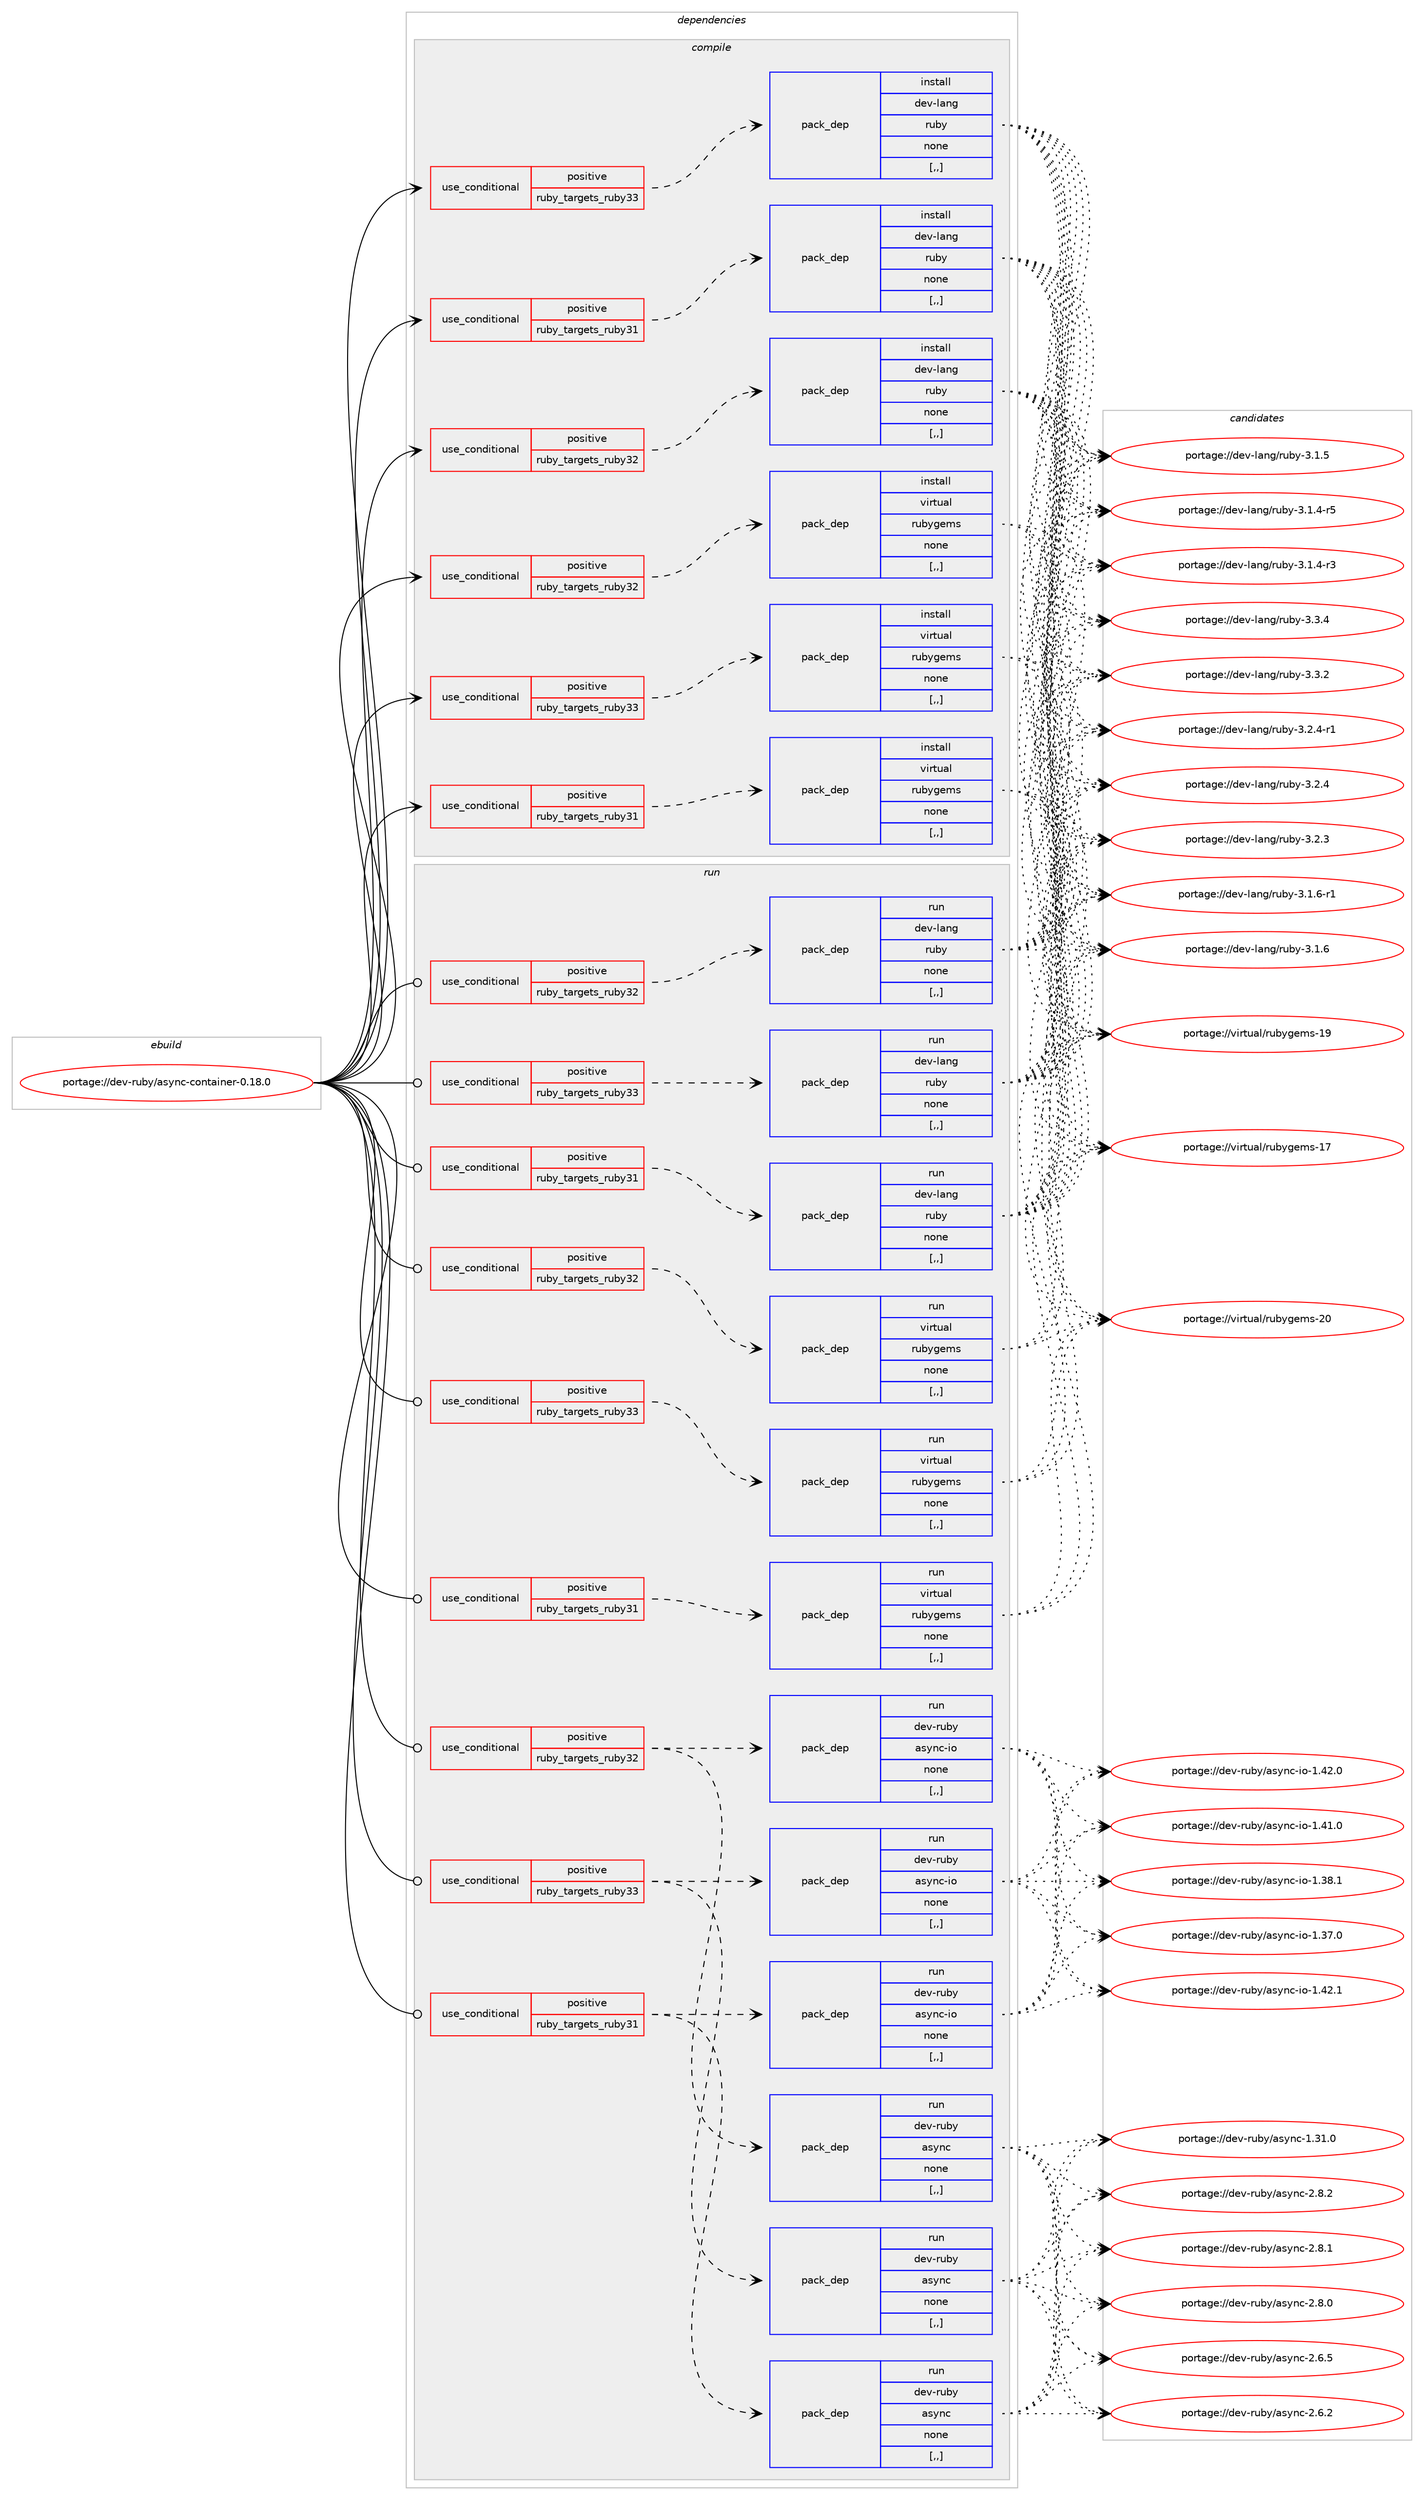 digraph prolog {

# *************
# Graph options
# *************

newrank=true;
concentrate=true;
compound=true;
graph [rankdir=LR,fontname=Helvetica,fontsize=10,ranksep=1.5];#, ranksep=2.5, nodesep=0.2];
edge  [arrowhead=vee];
node  [fontname=Helvetica,fontsize=10];

# **********
# The ebuild
# **********

subgraph cluster_leftcol {
color=gray;
label=<<i>ebuild</i>>;
id [label="portage://dev-ruby/async-container-0.18.0", color=red, width=4, href="../dev-ruby/async-container-0.18.0.svg"];
}

# ****************
# The dependencies
# ****************

subgraph cluster_midcol {
color=gray;
label=<<i>dependencies</i>>;
subgraph cluster_compile {
fillcolor="#eeeeee";
style=filled;
label=<<i>compile</i>>;
subgraph cond44401 {
dependency176472 [label=<<TABLE BORDER="0" CELLBORDER="1" CELLSPACING="0" CELLPADDING="4"><TR><TD ROWSPAN="3" CELLPADDING="10">use_conditional</TD></TR><TR><TD>positive</TD></TR><TR><TD>ruby_targets_ruby31</TD></TR></TABLE>>, shape=none, color=red];
subgraph pack130780 {
dependency176473 [label=<<TABLE BORDER="0" CELLBORDER="1" CELLSPACING="0" CELLPADDING="4" WIDTH="220"><TR><TD ROWSPAN="6" CELLPADDING="30">pack_dep</TD></TR><TR><TD WIDTH="110">install</TD></TR><TR><TD>dev-lang</TD></TR><TR><TD>ruby</TD></TR><TR><TD>none</TD></TR><TR><TD>[,,]</TD></TR></TABLE>>, shape=none, color=blue];
}
dependency176472:e -> dependency176473:w [weight=20,style="dashed",arrowhead="vee"];
}
id:e -> dependency176472:w [weight=20,style="solid",arrowhead="vee"];
subgraph cond44402 {
dependency176474 [label=<<TABLE BORDER="0" CELLBORDER="1" CELLSPACING="0" CELLPADDING="4"><TR><TD ROWSPAN="3" CELLPADDING="10">use_conditional</TD></TR><TR><TD>positive</TD></TR><TR><TD>ruby_targets_ruby31</TD></TR></TABLE>>, shape=none, color=red];
subgraph pack130781 {
dependency176475 [label=<<TABLE BORDER="0" CELLBORDER="1" CELLSPACING="0" CELLPADDING="4" WIDTH="220"><TR><TD ROWSPAN="6" CELLPADDING="30">pack_dep</TD></TR><TR><TD WIDTH="110">install</TD></TR><TR><TD>virtual</TD></TR><TR><TD>rubygems</TD></TR><TR><TD>none</TD></TR><TR><TD>[,,]</TD></TR></TABLE>>, shape=none, color=blue];
}
dependency176474:e -> dependency176475:w [weight=20,style="dashed",arrowhead="vee"];
}
id:e -> dependency176474:w [weight=20,style="solid",arrowhead="vee"];
subgraph cond44403 {
dependency176476 [label=<<TABLE BORDER="0" CELLBORDER="1" CELLSPACING="0" CELLPADDING="4"><TR><TD ROWSPAN="3" CELLPADDING="10">use_conditional</TD></TR><TR><TD>positive</TD></TR><TR><TD>ruby_targets_ruby32</TD></TR></TABLE>>, shape=none, color=red];
subgraph pack130782 {
dependency176477 [label=<<TABLE BORDER="0" CELLBORDER="1" CELLSPACING="0" CELLPADDING="4" WIDTH="220"><TR><TD ROWSPAN="6" CELLPADDING="30">pack_dep</TD></TR><TR><TD WIDTH="110">install</TD></TR><TR><TD>dev-lang</TD></TR><TR><TD>ruby</TD></TR><TR><TD>none</TD></TR><TR><TD>[,,]</TD></TR></TABLE>>, shape=none, color=blue];
}
dependency176476:e -> dependency176477:w [weight=20,style="dashed",arrowhead="vee"];
}
id:e -> dependency176476:w [weight=20,style="solid",arrowhead="vee"];
subgraph cond44404 {
dependency176478 [label=<<TABLE BORDER="0" CELLBORDER="1" CELLSPACING="0" CELLPADDING="4"><TR><TD ROWSPAN="3" CELLPADDING="10">use_conditional</TD></TR><TR><TD>positive</TD></TR><TR><TD>ruby_targets_ruby32</TD></TR></TABLE>>, shape=none, color=red];
subgraph pack130783 {
dependency176479 [label=<<TABLE BORDER="0" CELLBORDER="1" CELLSPACING="0" CELLPADDING="4" WIDTH="220"><TR><TD ROWSPAN="6" CELLPADDING="30">pack_dep</TD></TR><TR><TD WIDTH="110">install</TD></TR><TR><TD>virtual</TD></TR><TR><TD>rubygems</TD></TR><TR><TD>none</TD></TR><TR><TD>[,,]</TD></TR></TABLE>>, shape=none, color=blue];
}
dependency176478:e -> dependency176479:w [weight=20,style="dashed",arrowhead="vee"];
}
id:e -> dependency176478:w [weight=20,style="solid",arrowhead="vee"];
subgraph cond44405 {
dependency176480 [label=<<TABLE BORDER="0" CELLBORDER="1" CELLSPACING="0" CELLPADDING="4"><TR><TD ROWSPAN="3" CELLPADDING="10">use_conditional</TD></TR><TR><TD>positive</TD></TR><TR><TD>ruby_targets_ruby33</TD></TR></TABLE>>, shape=none, color=red];
subgraph pack130784 {
dependency176481 [label=<<TABLE BORDER="0" CELLBORDER="1" CELLSPACING="0" CELLPADDING="4" WIDTH="220"><TR><TD ROWSPAN="6" CELLPADDING="30">pack_dep</TD></TR><TR><TD WIDTH="110">install</TD></TR><TR><TD>dev-lang</TD></TR><TR><TD>ruby</TD></TR><TR><TD>none</TD></TR><TR><TD>[,,]</TD></TR></TABLE>>, shape=none, color=blue];
}
dependency176480:e -> dependency176481:w [weight=20,style="dashed",arrowhead="vee"];
}
id:e -> dependency176480:w [weight=20,style="solid",arrowhead="vee"];
subgraph cond44406 {
dependency176482 [label=<<TABLE BORDER="0" CELLBORDER="1" CELLSPACING="0" CELLPADDING="4"><TR><TD ROWSPAN="3" CELLPADDING="10">use_conditional</TD></TR><TR><TD>positive</TD></TR><TR><TD>ruby_targets_ruby33</TD></TR></TABLE>>, shape=none, color=red];
subgraph pack130785 {
dependency176483 [label=<<TABLE BORDER="0" CELLBORDER="1" CELLSPACING="0" CELLPADDING="4" WIDTH="220"><TR><TD ROWSPAN="6" CELLPADDING="30">pack_dep</TD></TR><TR><TD WIDTH="110">install</TD></TR><TR><TD>virtual</TD></TR><TR><TD>rubygems</TD></TR><TR><TD>none</TD></TR><TR><TD>[,,]</TD></TR></TABLE>>, shape=none, color=blue];
}
dependency176482:e -> dependency176483:w [weight=20,style="dashed",arrowhead="vee"];
}
id:e -> dependency176482:w [weight=20,style="solid",arrowhead="vee"];
}
subgraph cluster_compileandrun {
fillcolor="#eeeeee";
style=filled;
label=<<i>compile and run</i>>;
}
subgraph cluster_run {
fillcolor="#eeeeee";
style=filled;
label=<<i>run</i>>;
subgraph cond44407 {
dependency176484 [label=<<TABLE BORDER="0" CELLBORDER="1" CELLSPACING="0" CELLPADDING="4"><TR><TD ROWSPAN="3" CELLPADDING="10">use_conditional</TD></TR><TR><TD>positive</TD></TR><TR><TD>ruby_targets_ruby31</TD></TR></TABLE>>, shape=none, color=red];
subgraph pack130786 {
dependency176485 [label=<<TABLE BORDER="0" CELLBORDER="1" CELLSPACING="0" CELLPADDING="4" WIDTH="220"><TR><TD ROWSPAN="6" CELLPADDING="30">pack_dep</TD></TR><TR><TD WIDTH="110">run</TD></TR><TR><TD>dev-lang</TD></TR><TR><TD>ruby</TD></TR><TR><TD>none</TD></TR><TR><TD>[,,]</TD></TR></TABLE>>, shape=none, color=blue];
}
dependency176484:e -> dependency176485:w [weight=20,style="dashed",arrowhead="vee"];
}
id:e -> dependency176484:w [weight=20,style="solid",arrowhead="odot"];
subgraph cond44408 {
dependency176486 [label=<<TABLE BORDER="0" CELLBORDER="1" CELLSPACING="0" CELLPADDING="4"><TR><TD ROWSPAN="3" CELLPADDING="10">use_conditional</TD></TR><TR><TD>positive</TD></TR><TR><TD>ruby_targets_ruby31</TD></TR></TABLE>>, shape=none, color=red];
subgraph pack130787 {
dependency176487 [label=<<TABLE BORDER="0" CELLBORDER="1" CELLSPACING="0" CELLPADDING="4" WIDTH="220"><TR><TD ROWSPAN="6" CELLPADDING="30">pack_dep</TD></TR><TR><TD WIDTH="110">run</TD></TR><TR><TD>dev-ruby</TD></TR><TR><TD>async</TD></TR><TR><TD>none</TD></TR><TR><TD>[,,]</TD></TR></TABLE>>, shape=none, color=blue];
}
dependency176486:e -> dependency176487:w [weight=20,style="dashed",arrowhead="vee"];
subgraph pack130788 {
dependency176488 [label=<<TABLE BORDER="0" CELLBORDER="1" CELLSPACING="0" CELLPADDING="4" WIDTH="220"><TR><TD ROWSPAN="6" CELLPADDING="30">pack_dep</TD></TR><TR><TD WIDTH="110">run</TD></TR><TR><TD>dev-ruby</TD></TR><TR><TD>async-io</TD></TR><TR><TD>none</TD></TR><TR><TD>[,,]</TD></TR></TABLE>>, shape=none, color=blue];
}
dependency176486:e -> dependency176488:w [weight=20,style="dashed",arrowhead="vee"];
}
id:e -> dependency176486:w [weight=20,style="solid",arrowhead="odot"];
subgraph cond44409 {
dependency176489 [label=<<TABLE BORDER="0" CELLBORDER="1" CELLSPACING="0" CELLPADDING="4"><TR><TD ROWSPAN="3" CELLPADDING="10">use_conditional</TD></TR><TR><TD>positive</TD></TR><TR><TD>ruby_targets_ruby31</TD></TR></TABLE>>, shape=none, color=red];
subgraph pack130789 {
dependency176490 [label=<<TABLE BORDER="0" CELLBORDER="1" CELLSPACING="0" CELLPADDING="4" WIDTH="220"><TR><TD ROWSPAN="6" CELLPADDING="30">pack_dep</TD></TR><TR><TD WIDTH="110">run</TD></TR><TR><TD>virtual</TD></TR><TR><TD>rubygems</TD></TR><TR><TD>none</TD></TR><TR><TD>[,,]</TD></TR></TABLE>>, shape=none, color=blue];
}
dependency176489:e -> dependency176490:w [weight=20,style="dashed",arrowhead="vee"];
}
id:e -> dependency176489:w [weight=20,style="solid",arrowhead="odot"];
subgraph cond44410 {
dependency176491 [label=<<TABLE BORDER="0" CELLBORDER="1" CELLSPACING="0" CELLPADDING="4"><TR><TD ROWSPAN="3" CELLPADDING="10">use_conditional</TD></TR><TR><TD>positive</TD></TR><TR><TD>ruby_targets_ruby32</TD></TR></TABLE>>, shape=none, color=red];
subgraph pack130790 {
dependency176492 [label=<<TABLE BORDER="0" CELLBORDER="1" CELLSPACING="0" CELLPADDING="4" WIDTH="220"><TR><TD ROWSPAN="6" CELLPADDING="30">pack_dep</TD></TR><TR><TD WIDTH="110">run</TD></TR><TR><TD>dev-lang</TD></TR><TR><TD>ruby</TD></TR><TR><TD>none</TD></TR><TR><TD>[,,]</TD></TR></TABLE>>, shape=none, color=blue];
}
dependency176491:e -> dependency176492:w [weight=20,style="dashed",arrowhead="vee"];
}
id:e -> dependency176491:w [weight=20,style="solid",arrowhead="odot"];
subgraph cond44411 {
dependency176493 [label=<<TABLE BORDER="0" CELLBORDER="1" CELLSPACING="0" CELLPADDING="4"><TR><TD ROWSPAN="3" CELLPADDING="10">use_conditional</TD></TR><TR><TD>positive</TD></TR><TR><TD>ruby_targets_ruby32</TD></TR></TABLE>>, shape=none, color=red];
subgraph pack130791 {
dependency176494 [label=<<TABLE BORDER="0" CELLBORDER="1" CELLSPACING="0" CELLPADDING="4" WIDTH="220"><TR><TD ROWSPAN="6" CELLPADDING="30">pack_dep</TD></TR><TR><TD WIDTH="110">run</TD></TR><TR><TD>dev-ruby</TD></TR><TR><TD>async</TD></TR><TR><TD>none</TD></TR><TR><TD>[,,]</TD></TR></TABLE>>, shape=none, color=blue];
}
dependency176493:e -> dependency176494:w [weight=20,style="dashed",arrowhead="vee"];
subgraph pack130792 {
dependency176495 [label=<<TABLE BORDER="0" CELLBORDER="1" CELLSPACING="0" CELLPADDING="4" WIDTH="220"><TR><TD ROWSPAN="6" CELLPADDING="30">pack_dep</TD></TR><TR><TD WIDTH="110">run</TD></TR><TR><TD>dev-ruby</TD></TR><TR><TD>async-io</TD></TR><TR><TD>none</TD></TR><TR><TD>[,,]</TD></TR></TABLE>>, shape=none, color=blue];
}
dependency176493:e -> dependency176495:w [weight=20,style="dashed",arrowhead="vee"];
}
id:e -> dependency176493:w [weight=20,style="solid",arrowhead="odot"];
subgraph cond44412 {
dependency176496 [label=<<TABLE BORDER="0" CELLBORDER="1" CELLSPACING="0" CELLPADDING="4"><TR><TD ROWSPAN="3" CELLPADDING="10">use_conditional</TD></TR><TR><TD>positive</TD></TR><TR><TD>ruby_targets_ruby32</TD></TR></TABLE>>, shape=none, color=red];
subgraph pack130793 {
dependency176497 [label=<<TABLE BORDER="0" CELLBORDER="1" CELLSPACING="0" CELLPADDING="4" WIDTH="220"><TR><TD ROWSPAN="6" CELLPADDING="30">pack_dep</TD></TR><TR><TD WIDTH="110">run</TD></TR><TR><TD>virtual</TD></TR><TR><TD>rubygems</TD></TR><TR><TD>none</TD></TR><TR><TD>[,,]</TD></TR></TABLE>>, shape=none, color=blue];
}
dependency176496:e -> dependency176497:w [weight=20,style="dashed",arrowhead="vee"];
}
id:e -> dependency176496:w [weight=20,style="solid",arrowhead="odot"];
subgraph cond44413 {
dependency176498 [label=<<TABLE BORDER="0" CELLBORDER="1" CELLSPACING="0" CELLPADDING="4"><TR><TD ROWSPAN="3" CELLPADDING="10">use_conditional</TD></TR><TR><TD>positive</TD></TR><TR><TD>ruby_targets_ruby33</TD></TR></TABLE>>, shape=none, color=red];
subgraph pack130794 {
dependency176499 [label=<<TABLE BORDER="0" CELLBORDER="1" CELLSPACING="0" CELLPADDING="4" WIDTH="220"><TR><TD ROWSPAN="6" CELLPADDING="30">pack_dep</TD></TR><TR><TD WIDTH="110">run</TD></TR><TR><TD>dev-lang</TD></TR><TR><TD>ruby</TD></TR><TR><TD>none</TD></TR><TR><TD>[,,]</TD></TR></TABLE>>, shape=none, color=blue];
}
dependency176498:e -> dependency176499:w [weight=20,style="dashed",arrowhead="vee"];
}
id:e -> dependency176498:w [weight=20,style="solid",arrowhead="odot"];
subgraph cond44414 {
dependency176500 [label=<<TABLE BORDER="0" CELLBORDER="1" CELLSPACING="0" CELLPADDING="4"><TR><TD ROWSPAN="3" CELLPADDING="10">use_conditional</TD></TR><TR><TD>positive</TD></TR><TR><TD>ruby_targets_ruby33</TD></TR></TABLE>>, shape=none, color=red];
subgraph pack130795 {
dependency176501 [label=<<TABLE BORDER="0" CELLBORDER="1" CELLSPACING="0" CELLPADDING="4" WIDTH="220"><TR><TD ROWSPAN="6" CELLPADDING="30">pack_dep</TD></TR><TR><TD WIDTH="110">run</TD></TR><TR><TD>dev-ruby</TD></TR><TR><TD>async</TD></TR><TR><TD>none</TD></TR><TR><TD>[,,]</TD></TR></TABLE>>, shape=none, color=blue];
}
dependency176500:e -> dependency176501:w [weight=20,style="dashed",arrowhead="vee"];
subgraph pack130796 {
dependency176502 [label=<<TABLE BORDER="0" CELLBORDER="1" CELLSPACING="0" CELLPADDING="4" WIDTH="220"><TR><TD ROWSPAN="6" CELLPADDING="30">pack_dep</TD></TR><TR><TD WIDTH="110">run</TD></TR><TR><TD>dev-ruby</TD></TR><TR><TD>async-io</TD></TR><TR><TD>none</TD></TR><TR><TD>[,,]</TD></TR></TABLE>>, shape=none, color=blue];
}
dependency176500:e -> dependency176502:w [weight=20,style="dashed",arrowhead="vee"];
}
id:e -> dependency176500:w [weight=20,style="solid",arrowhead="odot"];
subgraph cond44415 {
dependency176503 [label=<<TABLE BORDER="0" CELLBORDER="1" CELLSPACING="0" CELLPADDING="4"><TR><TD ROWSPAN="3" CELLPADDING="10">use_conditional</TD></TR><TR><TD>positive</TD></TR><TR><TD>ruby_targets_ruby33</TD></TR></TABLE>>, shape=none, color=red];
subgraph pack130797 {
dependency176504 [label=<<TABLE BORDER="0" CELLBORDER="1" CELLSPACING="0" CELLPADDING="4" WIDTH="220"><TR><TD ROWSPAN="6" CELLPADDING="30">pack_dep</TD></TR><TR><TD WIDTH="110">run</TD></TR><TR><TD>virtual</TD></TR><TR><TD>rubygems</TD></TR><TR><TD>none</TD></TR><TR><TD>[,,]</TD></TR></TABLE>>, shape=none, color=blue];
}
dependency176503:e -> dependency176504:w [weight=20,style="dashed",arrowhead="vee"];
}
id:e -> dependency176503:w [weight=20,style="solid",arrowhead="odot"];
}
}

# **************
# The candidates
# **************

subgraph cluster_choices {
rank=same;
color=gray;
label=<<i>candidates</i>>;

subgraph choice130780 {
color=black;
nodesep=1;
choice10010111845108971101034711411798121455146514652 [label="portage://dev-lang/ruby-3.3.4", color=red, width=4,href="../dev-lang/ruby-3.3.4.svg"];
choice10010111845108971101034711411798121455146514650 [label="portage://dev-lang/ruby-3.3.2", color=red, width=4,href="../dev-lang/ruby-3.3.2.svg"];
choice100101118451089711010347114117981214551465046524511449 [label="portage://dev-lang/ruby-3.2.4-r1", color=red, width=4,href="../dev-lang/ruby-3.2.4-r1.svg"];
choice10010111845108971101034711411798121455146504652 [label="portage://dev-lang/ruby-3.2.4", color=red, width=4,href="../dev-lang/ruby-3.2.4.svg"];
choice10010111845108971101034711411798121455146504651 [label="portage://dev-lang/ruby-3.2.3", color=red, width=4,href="../dev-lang/ruby-3.2.3.svg"];
choice100101118451089711010347114117981214551464946544511449 [label="portage://dev-lang/ruby-3.1.6-r1", color=red, width=4,href="../dev-lang/ruby-3.1.6-r1.svg"];
choice10010111845108971101034711411798121455146494654 [label="portage://dev-lang/ruby-3.1.6", color=red, width=4,href="../dev-lang/ruby-3.1.6.svg"];
choice10010111845108971101034711411798121455146494653 [label="portage://dev-lang/ruby-3.1.5", color=red, width=4,href="../dev-lang/ruby-3.1.5.svg"];
choice100101118451089711010347114117981214551464946524511453 [label="portage://dev-lang/ruby-3.1.4-r5", color=red, width=4,href="../dev-lang/ruby-3.1.4-r5.svg"];
choice100101118451089711010347114117981214551464946524511451 [label="portage://dev-lang/ruby-3.1.4-r3", color=red, width=4,href="../dev-lang/ruby-3.1.4-r3.svg"];
dependency176473:e -> choice10010111845108971101034711411798121455146514652:w [style=dotted,weight="100"];
dependency176473:e -> choice10010111845108971101034711411798121455146514650:w [style=dotted,weight="100"];
dependency176473:e -> choice100101118451089711010347114117981214551465046524511449:w [style=dotted,weight="100"];
dependency176473:e -> choice10010111845108971101034711411798121455146504652:w [style=dotted,weight="100"];
dependency176473:e -> choice10010111845108971101034711411798121455146504651:w [style=dotted,weight="100"];
dependency176473:e -> choice100101118451089711010347114117981214551464946544511449:w [style=dotted,weight="100"];
dependency176473:e -> choice10010111845108971101034711411798121455146494654:w [style=dotted,weight="100"];
dependency176473:e -> choice10010111845108971101034711411798121455146494653:w [style=dotted,weight="100"];
dependency176473:e -> choice100101118451089711010347114117981214551464946524511453:w [style=dotted,weight="100"];
dependency176473:e -> choice100101118451089711010347114117981214551464946524511451:w [style=dotted,weight="100"];
}
subgraph choice130781 {
color=black;
nodesep=1;
choice118105114116117971084711411798121103101109115455048 [label="portage://virtual/rubygems-20", color=red, width=4,href="../virtual/rubygems-20.svg"];
choice118105114116117971084711411798121103101109115454957 [label="portage://virtual/rubygems-19", color=red, width=4,href="../virtual/rubygems-19.svg"];
choice118105114116117971084711411798121103101109115454955 [label="portage://virtual/rubygems-17", color=red, width=4,href="../virtual/rubygems-17.svg"];
dependency176475:e -> choice118105114116117971084711411798121103101109115455048:w [style=dotted,weight="100"];
dependency176475:e -> choice118105114116117971084711411798121103101109115454957:w [style=dotted,weight="100"];
dependency176475:e -> choice118105114116117971084711411798121103101109115454955:w [style=dotted,weight="100"];
}
subgraph choice130782 {
color=black;
nodesep=1;
choice10010111845108971101034711411798121455146514652 [label="portage://dev-lang/ruby-3.3.4", color=red, width=4,href="../dev-lang/ruby-3.3.4.svg"];
choice10010111845108971101034711411798121455146514650 [label="portage://dev-lang/ruby-3.3.2", color=red, width=4,href="../dev-lang/ruby-3.3.2.svg"];
choice100101118451089711010347114117981214551465046524511449 [label="portage://dev-lang/ruby-3.2.4-r1", color=red, width=4,href="../dev-lang/ruby-3.2.4-r1.svg"];
choice10010111845108971101034711411798121455146504652 [label="portage://dev-lang/ruby-3.2.4", color=red, width=4,href="../dev-lang/ruby-3.2.4.svg"];
choice10010111845108971101034711411798121455146504651 [label="portage://dev-lang/ruby-3.2.3", color=red, width=4,href="../dev-lang/ruby-3.2.3.svg"];
choice100101118451089711010347114117981214551464946544511449 [label="portage://dev-lang/ruby-3.1.6-r1", color=red, width=4,href="../dev-lang/ruby-3.1.6-r1.svg"];
choice10010111845108971101034711411798121455146494654 [label="portage://dev-lang/ruby-3.1.6", color=red, width=4,href="../dev-lang/ruby-3.1.6.svg"];
choice10010111845108971101034711411798121455146494653 [label="portage://dev-lang/ruby-3.1.5", color=red, width=4,href="../dev-lang/ruby-3.1.5.svg"];
choice100101118451089711010347114117981214551464946524511453 [label="portage://dev-lang/ruby-3.1.4-r5", color=red, width=4,href="../dev-lang/ruby-3.1.4-r5.svg"];
choice100101118451089711010347114117981214551464946524511451 [label="portage://dev-lang/ruby-3.1.4-r3", color=red, width=4,href="../dev-lang/ruby-3.1.4-r3.svg"];
dependency176477:e -> choice10010111845108971101034711411798121455146514652:w [style=dotted,weight="100"];
dependency176477:e -> choice10010111845108971101034711411798121455146514650:w [style=dotted,weight="100"];
dependency176477:e -> choice100101118451089711010347114117981214551465046524511449:w [style=dotted,weight="100"];
dependency176477:e -> choice10010111845108971101034711411798121455146504652:w [style=dotted,weight="100"];
dependency176477:e -> choice10010111845108971101034711411798121455146504651:w [style=dotted,weight="100"];
dependency176477:e -> choice100101118451089711010347114117981214551464946544511449:w [style=dotted,weight="100"];
dependency176477:e -> choice10010111845108971101034711411798121455146494654:w [style=dotted,weight="100"];
dependency176477:e -> choice10010111845108971101034711411798121455146494653:w [style=dotted,weight="100"];
dependency176477:e -> choice100101118451089711010347114117981214551464946524511453:w [style=dotted,weight="100"];
dependency176477:e -> choice100101118451089711010347114117981214551464946524511451:w [style=dotted,weight="100"];
}
subgraph choice130783 {
color=black;
nodesep=1;
choice118105114116117971084711411798121103101109115455048 [label="portage://virtual/rubygems-20", color=red, width=4,href="../virtual/rubygems-20.svg"];
choice118105114116117971084711411798121103101109115454957 [label="portage://virtual/rubygems-19", color=red, width=4,href="../virtual/rubygems-19.svg"];
choice118105114116117971084711411798121103101109115454955 [label="portage://virtual/rubygems-17", color=red, width=4,href="../virtual/rubygems-17.svg"];
dependency176479:e -> choice118105114116117971084711411798121103101109115455048:w [style=dotted,weight="100"];
dependency176479:e -> choice118105114116117971084711411798121103101109115454957:w [style=dotted,weight="100"];
dependency176479:e -> choice118105114116117971084711411798121103101109115454955:w [style=dotted,weight="100"];
}
subgraph choice130784 {
color=black;
nodesep=1;
choice10010111845108971101034711411798121455146514652 [label="portage://dev-lang/ruby-3.3.4", color=red, width=4,href="../dev-lang/ruby-3.3.4.svg"];
choice10010111845108971101034711411798121455146514650 [label="portage://dev-lang/ruby-3.3.2", color=red, width=4,href="../dev-lang/ruby-3.3.2.svg"];
choice100101118451089711010347114117981214551465046524511449 [label="portage://dev-lang/ruby-3.2.4-r1", color=red, width=4,href="../dev-lang/ruby-3.2.4-r1.svg"];
choice10010111845108971101034711411798121455146504652 [label="portage://dev-lang/ruby-3.2.4", color=red, width=4,href="../dev-lang/ruby-3.2.4.svg"];
choice10010111845108971101034711411798121455146504651 [label="portage://dev-lang/ruby-3.2.3", color=red, width=4,href="../dev-lang/ruby-3.2.3.svg"];
choice100101118451089711010347114117981214551464946544511449 [label="portage://dev-lang/ruby-3.1.6-r1", color=red, width=4,href="../dev-lang/ruby-3.1.6-r1.svg"];
choice10010111845108971101034711411798121455146494654 [label="portage://dev-lang/ruby-3.1.6", color=red, width=4,href="../dev-lang/ruby-3.1.6.svg"];
choice10010111845108971101034711411798121455146494653 [label="portage://dev-lang/ruby-3.1.5", color=red, width=4,href="../dev-lang/ruby-3.1.5.svg"];
choice100101118451089711010347114117981214551464946524511453 [label="portage://dev-lang/ruby-3.1.4-r5", color=red, width=4,href="../dev-lang/ruby-3.1.4-r5.svg"];
choice100101118451089711010347114117981214551464946524511451 [label="portage://dev-lang/ruby-3.1.4-r3", color=red, width=4,href="../dev-lang/ruby-3.1.4-r3.svg"];
dependency176481:e -> choice10010111845108971101034711411798121455146514652:w [style=dotted,weight="100"];
dependency176481:e -> choice10010111845108971101034711411798121455146514650:w [style=dotted,weight="100"];
dependency176481:e -> choice100101118451089711010347114117981214551465046524511449:w [style=dotted,weight="100"];
dependency176481:e -> choice10010111845108971101034711411798121455146504652:w [style=dotted,weight="100"];
dependency176481:e -> choice10010111845108971101034711411798121455146504651:w [style=dotted,weight="100"];
dependency176481:e -> choice100101118451089711010347114117981214551464946544511449:w [style=dotted,weight="100"];
dependency176481:e -> choice10010111845108971101034711411798121455146494654:w [style=dotted,weight="100"];
dependency176481:e -> choice10010111845108971101034711411798121455146494653:w [style=dotted,weight="100"];
dependency176481:e -> choice100101118451089711010347114117981214551464946524511453:w [style=dotted,weight="100"];
dependency176481:e -> choice100101118451089711010347114117981214551464946524511451:w [style=dotted,weight="100"];
}
subgraph choice130785 {
color=black;
nodesep=1;
choice118105114116117971084711411798121103101109115455048 [label="portage://virtual/rubygems-20", color=red, width=4,href="../virtual/rubygems-20.svg"];
choice118105114116117971084711411798121103101109115454957 [label="portage://virtual/rubygems-19", color=red, width=4,href="../virtual/rubygems-19.svg"];
choice118105114116117971084711411798121103101109115454955 [label="portage://virtual/rubygems-17", color=red, width=4,href="../virtual/rubygems-17.svg"];
dependency176483:e -> choice118105114116117971084711411798121103101109115455048:w [style=dotted,weight="100"];
dependency176483:e -> choice118105114116117971084711411798121103101109115454957:w [style=dotted,weight="100"];
dependency176483:e -> choice118105114116117971084711411798121103101109115454955:w [style=dotted,weight="100"];
}
subgraph choice130786 {
color=black;
nodesep=1;
choice10010111845108971101034711411798121455146514652 [label="portage://dev-lang/ruby-3.3.4", color=red, width=4,href="../dev-lang/ruby-3.3.4.svg"];
choice10010111845108971101034711411798121455146514650 [label="portage://dev-lang/ruby-3.3.2", color=red, width=4,href="../dev-lang/ruby-3.3.2.svg"];
choice100101118451089711010347114117981214551465046524511449 [label="portage://dev-lang/ruby-3.2.4-r1", color=red, width=4,href="../dev-lang/ruby-3.2.4-r1.svg"];
choice10010111845108971101034711411798121455146504652 [label="portage://dev-lang/ruby-3.2.4", color=red, width=4,href="../dev-lang/ruby-3.2.4.svg"];
choice10010111845108971101034711411798121455146504651 [label="portage://dev-lang/ruby-3.2.3", color=red, width=4,href="../dev-lang/ruby-3.2.3.svg"];
choice100101118451089711010347114117981214551464946544511449 [label="portage://dev-lang/ruby-3.1.6-r1", color=red, width=4,href="../dev-lang/ruby-3.1.6-r1.svg"];
choice10010111845108971101034711411798121455146494654 [label="portage://dev-lang/ruby-3.1.6", color=red, width=4,href="../dev-lang/ruby-3.1.6.svg"];
choice10010111845108971101034711411798121455146494653 [label="portage://dev-lang/ruby-3.1.5", color=red, width=4,href="../dev-lang/ruby-3.1.5.svg"];
choice100101118451089711010347114117981214551464946524511453 [label="portage://dev-lang/ruby-3.1.4-r5", color=red, width=4,href="../dev-lang/ruby-3.1.4-r5.svg"];
choice100101118451089711010347114117981214551464946524511451 [label="portage://dev-lang/ruby-3.1.4-r3", color=red, width=4,href="../dev-lang/ruby-3.1.4-r3.svg"];
dependency176485:e -> choice10010111845108971101034711411798121455146514652:w [style=dotted,weight="100"];
dependency176485:e -> choice10010111845108971101034711411798121455146514650:w [style=dotted,weight="100"];
dependency176485:e -> choice100101118451089711010347114117981214551465046524511449:w [style=dotted,weight="100"];
dependency176485:e -> choice10010111845108971101034711411798121455146504652:w [style=dotted,weight="100"];
dependency176485:e -> choice10010111845108971101034711411798121455146504651:w [style=dotted,weight="100"];
dependency176485:e -> choice100101118451089711010347114117981214551464946544511449:w [style=dotted,weight="100"];
dependency176485:e -> choice10010111845108971101034711411798121455146494654:w [style=dotted,weight="100"];
dependency176485:e -> choice10010111845108971101034711411798121455146494653:w [style=dotted,weight="100"];
dependency176485:e -> choice100101118451089711010347114117981214551464946524511453:w [style=dotted,weight="100"];
dependency176485:e -> choice100101118451089711010347114117981214551464946524511451:w [style=dotted,weight="100"];
}
subgraph choice130787 {
color=black;
nodesep=1;
choice1001011184511411798121479711512111099455046564650 [label="portage://dev-ruby/async-2.8.2", color=red, width=4,href="../dev-ruby/async-2.8.2.svg"];
choice1001011184511411798121479711512111099455046564649 [label="portage://dev-ruby/async-2.8.1", color=red, width=4,href="../dev-ruby/async-2.8.1.svg"];
choice1001011184511411798121479711512111099455046564648 [label="portage://dev-ruby/async-2.8.0", color=red, width=4,href="../dev-ruby/async-2.8.0.svg"];
choice1001011184511411798121479711512111099455046544653 [label="portage://dev-ruby/async-2.6.5", color=red, width=4,href="../dev-ruby/async-2.6.5.svg"];
choice1001011184511411798121479711512111099455046544650 [label="portage://dev-ruby/async-2.6.2", color=red, width=4,href="../dev-ruby/async-2.6.2.svg"];
choice100101118451141179812147971151211109945494651494648 [label="portage://dev-ruby/async-1.31.0", color=red, width=4,href="../dev-ruby/async-1.31.0.svg"];
dependency176487:e -> choice1001011184511411798121479711512111099455046564650:w [style=dotted,weight="100"];
dependency176487:e -> choice1001011184511411798121479711512111099455046564649:w [style=dotted,weight="100"];
dependency176487:e -> choice1001011184511411798121479711512111099455046564648:w [style=dotted,weight="100"];
dependency176487:e -> choice1001011184511411798121479711512111099455046544653:w [style=dotted,weight="100"];
dependency176487:e -> choice1001011184511411798121479711512111099455046544650:w [style=dotted,weight="100"];
dependency176487:e -> choice100101118451141179812147971151211109945494651494648:w [style=dotted,weight="100"];
}
subgraph choice130788 {
color=black;
nodesep=1;
choice10010111845114117981214797115121110994510511145494652504649 [label="portage://dev-ruby/async-io-1.42.1", color=red, width=4,href="../dev-ruby/async-io-1.42.1.svg"];
choice10010111845114117981214797115121110994510511145494652504648 [label="portage://dev-ruby/async-io-1.42.0", color=red, width=4,href="../dev-ruby/async-io-1.42.0.svg"];
choice10010111845114117981214797115121110994510511145494652494648 [label="portage://dev-ruby/async-io-1.41.0", color=red, width=4,href="../dev-ruby/async-io-1.41.0.svg"];
choice10010111845114117981214797115121110994510511145494651564649 [label="portage://dev-ruby/async-io-1.38.1", color=red, width=4,href="../dev-ruby/async-io-1.38.1.svg"];
choice10010111845114117981214797115121110994510511145494651554648 [label="portage://dev-ruby/async-io-1.37.0", color=red, width=4,href="../dev-ruby/async-io-1.37.0.svg"];
dependency176488:e -> choice10010111845114117981214797115121110994510511145494652504649:w [style=dotted,weight="100"];
dependency176488:e -> choice10010111845114117981214797115121110994510511145494652504648:w [style=dotted,weight="100"];
dependency176488:e -> choice10010111845114117981214797115121110994510511145494652494648:w [style=dotted,weight="100"];
dependency176488:e -> choice10010111845114117981214797115121110994510511145494651564649:w [style=dotted,weight="100"];
dependency176488:e -> choice10010111845114117981214797115121110994510511145494651554648:w [style=dotted,weight="100"];
}
subgraph choice130789 {
color=black;
nodesep=1;
choice118105114116117971084711411798121103101109115455048 [label="portage://virtual/rubygems-20", color=red, width=4,href="../virtual/rubygems-20.svg"];
choice118105114116117971084711411798121103101109115454957 [label="portage://virtual/rubygems-19", color=red, width=4,href="../virtual/rubygems-19.svg"];
choice118105114116117971084711411798121103101109115454955 [label="portage://virtual/rubygems-17", color=red, width=4,href="../virtual/rubygems-17.svg"];
dependency176490:e -> choice118105114116117971084711411798121103101109115455048:w [style=dotted,weight="100"];
dependency176490:e -> choice118105114116117971084711411798121103101109115454957:w [style=dotted,weight="100"];
dependency176490:e -> choice118105114116117971084711411798121103101109115454955:w [style=dotted,weight="100"];
}
subgraph choice130790 {
color=black;
nodesep=1;
choice10010111845108971101034711411798121455146514652 [label="portage://dev-lang/ruby-3.3.4", color=red, width=4,href="../dev-lang/ruby-3.3.4.svg"];
choice10010111845108971101034711411798121455146514650 [label="portage://dev-lang/ruby-3.3.2", color=red, width=4,href="../dev-lang/ruby-3.3.2.svg"];
choice100101118451089711010347114117981214551465046524511449 [label="portage://dev-lang/ruby-3.2.4-r1", color=red, width=4,href="../dev-lang/ruby-3.2.4-r1.svg"];
choice10010111845108971101034711411798121455146504652 [label="portage://dev-lang/ruby-3.2.4", color=red, width=4,href="../dev-lang/ruby-3.2.4.svg"];
choice10010111845108971101034711411798121455146504651 [label="portage://dev-lang/ruby-3.2.3", color=red, width=4,href="../dev-lang/ruby-3.2.3.svg"];
choice100101118451089711010347114117981214551464946544511449 [label="portage://dev-lang/ruby-3.1.6-r1", color=red, width=4,href="../dev-lang/ruby-3.1.6-r1.svg"];
choice10010111845108971101034711411798121455146494654 [label="portage://dev-lang/ruby-3.1.6", color=red, width=4,href="../dev-lang/ruby-3.1.6.svg"];
choice10010111845108971101034711411798121455146494653 [label="portage://dev-lang/ruby-3.1.5", color=red, width=4,href="../dev-lang/ruby-3.1.5.svg"];
choice100101118451089711010347114117981214551464946524511453 [label="portage://dev-lang/ruby-3.1.4-r5", color=red, width=4,href="../dev-lang/ruby-3.1.4-r5.svg"];
choice100101118451089711010347114117981214551464946524511451 [label="portage://dev-lang/ruby-3.1.4-r3", color=red, width=4,href="../dev-lang/ruby-3.1.4-r3.svg"];
dependency176492:e -> choice10010111845108971101034711411798121455146514652:w [style=dotted,weight="100"];
dependency176492:e -> choice10010111845108971101034711411798121455146514650:w [style=dotted,weight="100"];
dependency176492:e -> choice100101118451089711010347114117981214551465046524511449:w [style=dotted,weight="100"];
dependency176492:e -> choice10010111845108971101034711411798121455146504652:w [style=dotted,weight="100"];
dependency176492:e -> choice10010111845108971101034711411798121455146504651:w [style=dotted,weight="100"];
dependency176492:e -> choice100101118451089711010347114117981214551464946544511449:w [style=dotted,weight="100"];
dependency176492:e -> choice10010111845108971101034711411798121455146494654:w [style=dotted,weight="100"];
dependency176492:e -> choice10010111845108971101034711411798121455146494653:w [style=dotted,weight="100"];
dependency176492:e -> choice100101118451089711010347114117981214551464946524511453:w [style=dotted,weight="100"];
dependency176492:e -> choice100101118451089711010347114117981214551464946524511451:w [style=dotted,weight="100"];
}
subgraph choice130791 {
color=black;
nodesep=1;
choice1001011184511411798121479711512111099455046564650 [label="portage://dev-ruby/async-2.8.2", color=red, width=4,href="../dev-ruby/async-2.8.2.svg"];
choice1001011184511411798121479711512111099455046564649 [label="portage://dev-ruby/async-2.8.1", color=red, width=4,href="../dev-ruby/async-2.8.1.svg"];
choice1001011184511411798121479711512111099455046564648 [label="portage://dev-ruby/async-2.8.0", color=red, width=4,href="../dev-ruby/async-2.8.0.svg"];
choice1001011184511411798121479711512111099455046544653 [label="portage://dev-ruby/async-2.6.5", color=red, width=4,href="../dev-ruby/async-2.6.5.svg"];
choice1001011184511411798121479711512111099455046544650 [label="portage://dev-ruby/async-2.6.2", color=red, width=4,href="../dev-ruby/async-2.6.2.svg"];
choice100101118451141179812147971151211109945494651494648 [label="portage://dev-ruby/async-1.31.0", color=red, width=4,href="../dev-ruby/async-1.31.0.svg"];
dependency176494:e -> choice1001011184511411798121479711512111099455046564650:w [style=dotted,weight="100"];
dependency176494:e -> choice1001011184511411798121479711512111099455046564649:w [style=dotted,weight="100"];
dependency176494:e -> choice1001011184511411798121479711512111099455046564648:w [style=dotted,weight="100"];
dependency176494:e -> choice1001011184511411798121479711512111099455046544653:w [style=dotted,weight="100"];
dependency176494:e -> choice1001011184511411798121479711512111099455046544650:w [style=dotted,weight="100"];
dependency176494:e -> choice100101118451141179812147971151211109945494651494648:w [style=dotted,weight="100"];
}
subgraph choice130792 {
color=black;
nodesep=1;
choice10010111845114117981214797115121110994510511145494652504649 [label="portage://dev-ruby/async-io-1.42.1", color=red, width=4,href="../dev-ruby/async-io-1.42.1.svg"];
choice10010111845114117981214797115121110994510511145494652504648 [label="portage://dev-ruby/async-io-1.42.0", color=red, width=4,href="../dev-ruby/async-io-1.42.0.svg"];
choice10010111845114117981214797115121110994510511145494652494648 [label="portage://dev-ruby/async-io-1.41.0", color=red, width=4,href="../dev-ruby/async-io-1.41.0.svg"];
choice10010111845114117981214797115121110994510511145494651564649 [label="portage://dev-ruby/async-io-1.38.1", color=red, width=4,href="../dev-ruby/async-io-1.38.1.svg"];
choice10010111845114117981214797115121110994510511145494651554648 [label="portage://dev-ruby/async-io-1.37.0", color=red, width=4,href="../dev-ruby/async-io-1.37.0.svg"];
dependency176495:e -> choice10010111845114117981214797115121110994510511145494652504649:w [style=dotted,weight="100"];
dependency176495:e -> choice10010111845114117981214797115121110994510511145494652504648:w [style=dotted,weight="100"];
dependency176495:e -> choice10010111845114117981214797115121110994510511145494652494648:w [style=dotted,weight="100"];
dependency176495:e -> choice10010111845114117981214797115121110994510511145494651564649:w [style=dotted,weight="100"];
dependency176495:e -> choice10010111845114117981214797115121110994510511145494651554648:w [style=dotted,weight="100"];
}
subgraph choice130793 {
color=black;
nodesep=1;
choice118105114116117971084711411798121103101109115455048 [label="portage://virtual/rubygems-20", color=red, width=4,href="../virtual/rubygems-20.svg"];
choice118105114116117971084711411798121103101109115454957 [label="portage://virtual/rubygems-19", color=red, width=4,href="../virtual/rubygems-19.svg"];
choice118105114116117971084711411798121103101109115454955 [label="portage://virtual/rubygems-17", color=red, width=4,href="../virtual/rubygems-17.svg"];
dependency176497:e -> choice118105114116117971084711411798121103101109115455048:w [style=dotted,weight="100"];
dependency176497:e -> choice118105114116117971084711411798121103101109115454957:w [style=dotted,weight="100"];
dependency176497:e -> choice118105114116117971084711411798121103101109115454955:w [style=dotted,weight="100"];
}
subgraph choice130794 {
color=black;
nodesep=1;
choice10010111845108971101034711411798121455146514652 [label="portage://dev-lang/ruby-3.3.4", color=red, width=4,href="../dev-lang/ruby-3.3.4.svg"];
choice10010111845108971101034711411798121455146514650 [label="portage://dev-lang/ruby-3.3.2", color=red, width=4,href="../dev-lang/ruby-3.3.2.svg"];
choice100101118451089711010347114117981214551465046524511449 [label="portage://dev-lang/ruby-3.2.4-r1", color=red, width=4,href="../dev-lang/ruby-3.2.4-r1.svg"];
choice10010111845108971101034711411798121455146504652 [label="portage://dev-lang/ruby-3.2.4", color=red, width=4,href="../dev-lang/ruby-3.2.4.svg"];
choice10010111845108971101034711411798121455146504651 [label="portage://dev-lang/ruby-3.2.3", color=red, width=4,href="../dev-lang/ruby-3.2.3.svg"];
choice100101118451089711010347114117981214551464946544511449 [label="portage://dev-lang/ruby-3.1.6-r1", color=red, width=4,href="../dev-lang/ruby-3.1.6-r1.svg"];
choice10010111845108971101034711411798121455146494654 [label="portage://dev-lang/ruby-3.1.6", color=red, width=4,href="../dev-lang/ruby-3.1.6.svg"];
choice10010111845108971101034711411798121455146494653 [label="portage://dev-lang/ruby-3.1.5", color=red, width=4,href="../dev-lang/ruby-3.1.5.svg"];
choice100101118451089711010347114117981214551464946524511453 [label="portage://dev-lang/ruby-3.1.4-r5", color=red, width=4,href="../dev-lang/ruby-3.1.4-r5.svg"];
choice100101118451089711010347114117981214551464946524511451 [label="portage://dev-lang/ruby-3.1.4-r3", color=red, width=4,href="../dev-lang/ruby-3.1.4-r3.svg"];
dependency176499:e -> choice10010111845108971101034711411798121455146514652:w [style=dotted,weight="100"];
dependency176499:e -> choice10010111845108971101034711411798121455146514650:w [style=dotted,weight="100"];
dependency176499:e -> choice100101118451089711010347114117981214551465046524511449:w [style=dotted,weight="100"];
dependency176499:e -> choice10010111845108971101034711411798121455146504652:w [style=dotted,weight="100"];
dependency176499:e -> choice10010111845108971101034711411798121455146504651:w [style=dotted,weight="100"];
dependency176499:e -> choice100101118451089711010347114117981214551464946544511449:w [style=dotted,weight="100"];
dependency176499:e -> choice10010111845108971101034711411798121455146494654:w [style=dotted,weight="100"];
dependency176499:e -> choice10010111845108971101034711411798121455146494653:w [style=dotted,weight="100"];
dependency176499:e -> choice100101118451089711010347114117981214551464946524511453:w [style=dotted,weight="100"];
dependency176499:e -> choice100101118451089711010347114117981214551464946524511451:w [style=dotted,weight="100"];
}
subgraph choice130795 {
color=black;
nodesep=1;
choice1001011184511411798121479711512111099455046564650 [label="portage://dev-ruby/async-2.8.2", color=red, width=4,href="../dev-ruby/async-2.8.2.svg"];
choice1001011184511411798121479711512111099455046564649 [label="portage://dev-ruby/async-2.8.1", color=red, width=4,href="../dev-ruby/async-2.8.1.svg"];
choice1001011184511411798121479711512111099455046564648 [label="portage://dev-ruby/async-2.8.0", color=red, width=4,href="../dev-ruby/async-2.8.0.svg"];
choice1001011184511411798121479711512111099455046544653 [label="portage://dev-ruby/async-2.6.5", color=red, width=4,href="../dev-ruby/async-2.6.5.svg"];
choice1001011184511411798121479711512111099455046544650 [label="portage://dev-ruby/async-2.6.2", color=red, width=4,href="../dev-ruby/async-2.6.2.svg"];
choice100101118451141179812147971151211109945494651494648 [label="portage://dev-ruby/async-1.31.0", color=red, width=4,href="../dev-ruby/async-1.31.0.svg"];
dependency176501:e -> choice1001011184511411798121479711512111099455046564650:w [style=dotted,weight="100"];
dependency176501:e -> choice1001011184511411798121479711512111099455046564649:w [style=dotted,weight="100"];
dependency176501:e -> choice1001011184511411798121479711512111099455046564648:w [style=dotted,weight="100"];
dependency176501:e -> choice1001011184511411798121479711512111099455046544653:w [style=dotted,weight="100"];
dependency176501:e -> choice1001011184511411798121479711512111099455046544650:w [style=dotted,weight="100"];
dependency176501:e -> choice100101118451141179812147971151211109945494651494648:w [style=dotted,weight="100"];
}
subgraph choice130796 {
color=black;
nodesep=1;
choice10010111845114117981214797115121110994510511145494652504649 [label="portage://dev-ruby/async-io-1.42.1", color=red, width=4,href="../dev-ruby/async-io-1.42.1.svg"];
choice10010111845114117981214797115121110994510511145494652504648 [label="portage://dev-ruby/async-io-1.42.0", color=red, width=4,href="../dev-ruby/async-io-1.42.0.svg"];
choice10010111845114117981214797115121110994510511145494652494648 [label="portage://dev-ruby/async-io-1.41.0", color=red, width=4,href="../dev-ruby/async-io-1.41.0.svg"];
choice10010111845114117981214797115121110994510511145494651564649 [label="portage://dev-ruby/async-io-1.38.1", color=red, width=4,href="../dev-ruby/async-io-1.38.1.svg"];
choice10010111845114117981214797115121110994510511145494651554648 [label="portage://dev-ruby/async-io-1.37.0", color=red, width=4,href="../dev-ruby/async-io-1.37.0.svg"];
dependency176502:e -> choice10010111845114117981214797115121110994510511145494652504649:w [style=dotted,weight="100"];
dependency176502:e -> choice10010111845114117981214797115121110994510511145494652504648:w [style=dotted,weight="100"];
dependency176502:e -> choice10010111845114117981214797115121110994510511145494652494648:w [style=dotted,weight="100"];
dependency176502:e -> choice10010111845114117981214797115121110994510511145494651564649:w [style=dotted,weight="100"];
dependency176502:e -> choice10010111845114117981214797115121110994510511145494651554648:w [style=dotted,weight="100"];
}
subgraph choice130797 {
color=black;
nodesep=1;
choice118105114116117971084711411798121103101109115455048 [label="portage://virtual/rubygems-20", color=red, width=4,href="../virtual/rubygems-20.svg"];
choice118105114116117971084711411798121103101109115454957 [label="portage://virtual/rubygems-19", color=red, width=4,href="../virtual/rubygems-19.svg"];
choice118105114116117971084711411798121103101109115454955 [label="portage://virtual/rubygems-17", color=red, width=4,href="../virtual/rubygems-17.svg"];
dependency176504:e -> choice118105114116117971084711411798121103101109115455048:w [style=dotted,weight="100"];
dependency176504:e -> choice118105114116117971084711411798121103101109115454957:w [style=dotted,weight="100"];
dependency176504:e -> choice118105114116117971084711411798121103101109115454955:w [style=dotted,weight="100"];
}
}

}
